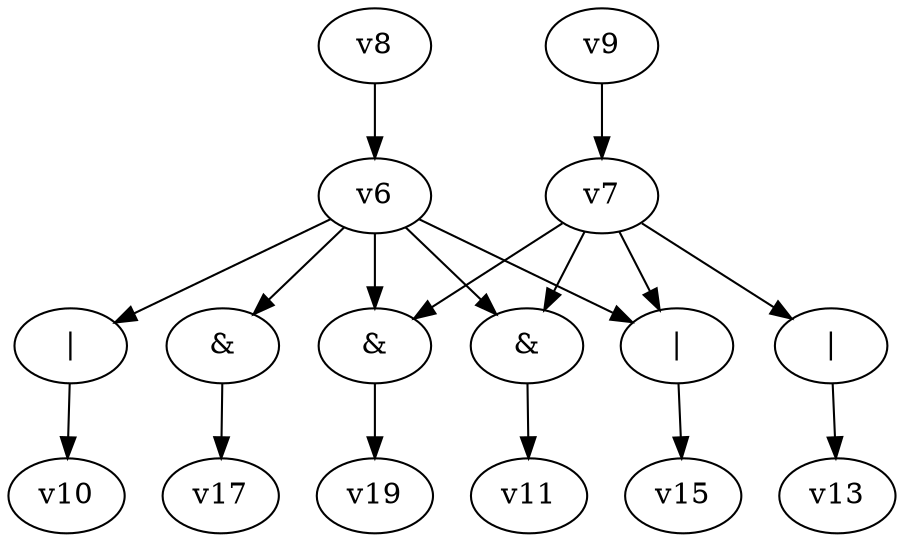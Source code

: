 digraph G { 
v0 [label="|"]; 
v1 [label="&"]; 
v12 [label="|"]; 
v14 [label="|"]; 
v16 [label="&"]; 
v18 [label="&"]; 
v0 -> v10;
v1 -> v11;
v6 -> v0;
v6 -> v1;
v6 -> v14 -> v15;
v6 -> v16 -> v17;
v6 -> v18 -> v19;
v7 -> v1;
v7 -> v12 -> v13;
v7 -> v14;
v7 -> v18;
v8 -> v6;
v9 -> v7;
}